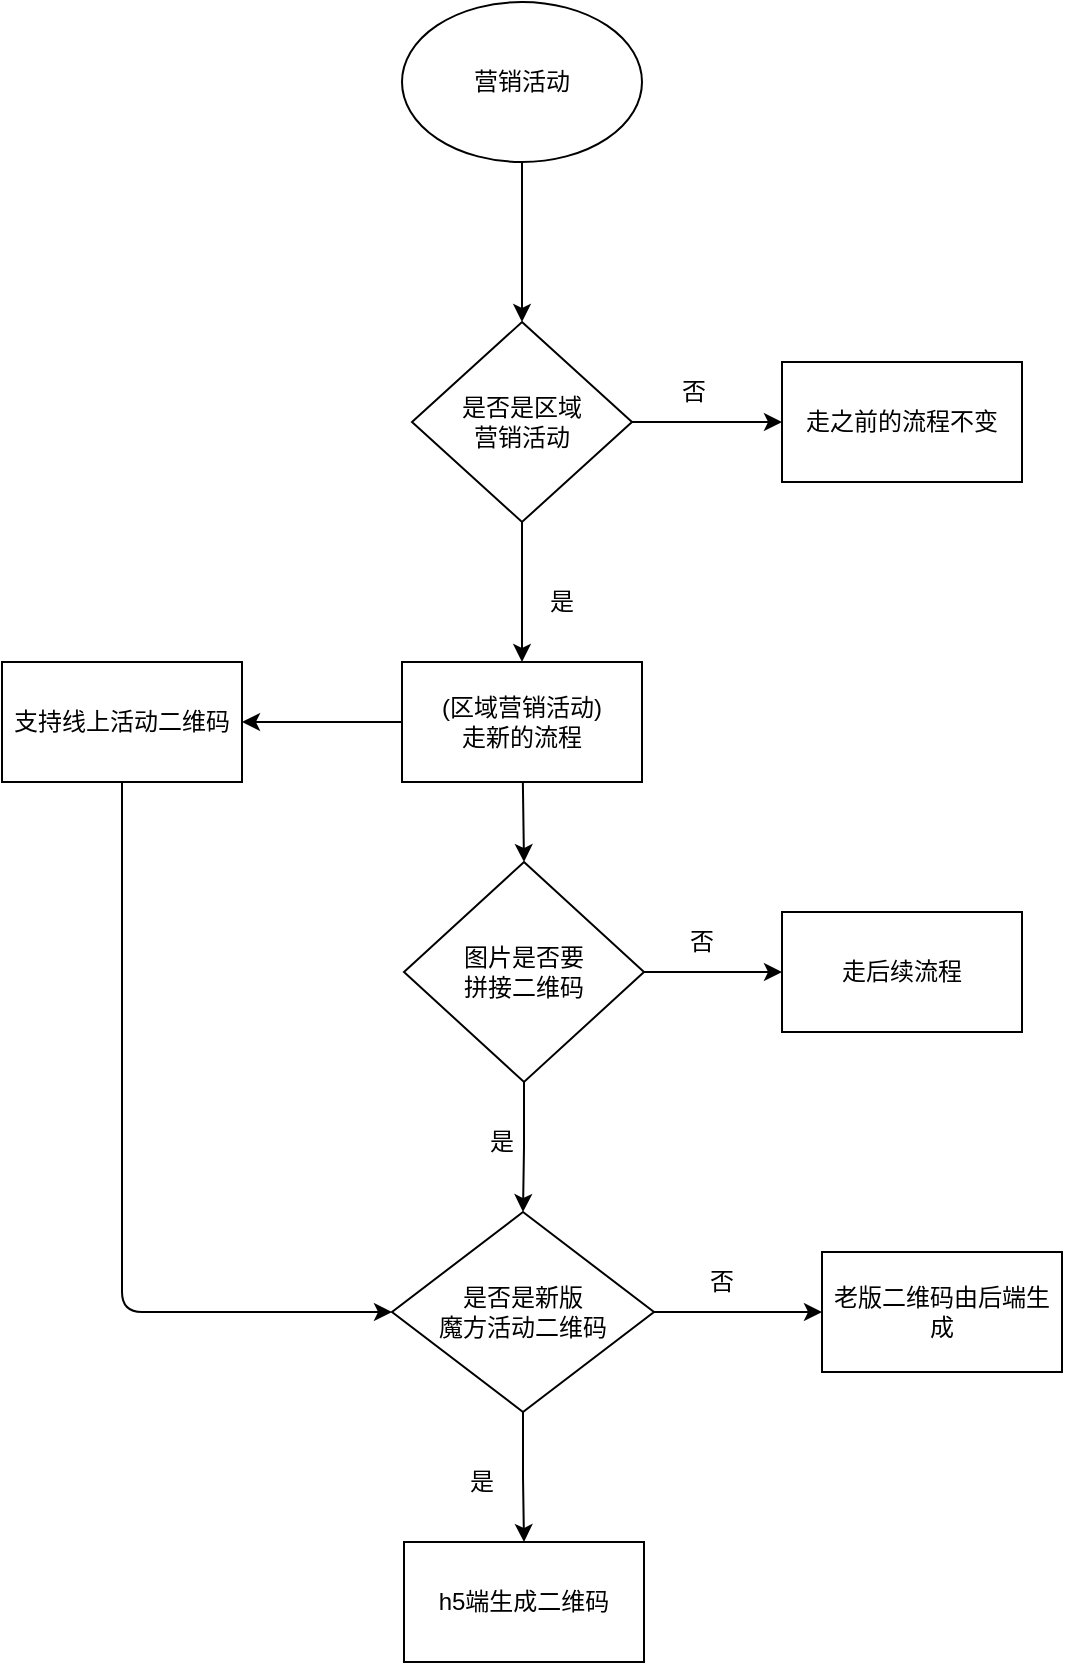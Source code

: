 <mxfile version="13.5.5" type="github"><diagram id="7TEACUKT6dN5PraFluFP" name="Page-1"><mxGraphModel dx="906" dy="625" grid="1" gridSize="10" guides="1" tooltips="1" connect="1" arrows="1" fold="1" page="1" pageScale="1" pageWidth="827" pageHeight="1169" math="0" shadow="0"><root><mxCell id="0"/><mxCell id="1" parent="0"/><mxCell id="HYYEbaJuTDj7GWQ8ZsHX-12" value="" style="edgeStyle=orthogonalEdgeStyle;rounded=0;orthogonalLoop=1;jettySize=auto;html=1;" edge="1" parent="1" source="HYYEbaJuTDj7GWQ8ZsHX-1" target="HYYEbaJuTDj7GWQ8ZsHX-11"><mxGeometry relative="1" as="geometry"/></mxCell><mxCell id="HYYEbaJuTDj7GWQ8ZsHX-1" value="营销活动" style="ellipse;whiteSpace=wrap;html=1;" vertex="1" parent="1"><mxGeometry x="280" y="380" width="120" height="80" as="geometry"/></mxCell><mxCell id="HYYEbaJuTDj7GWQ8ZsHX-7" value="" style="edgeStyle=orthogonalEdgeStyle;rounded=0;orthogonalLoop=1;jettySize=auto;html=1;exitX=1;exitY=0.5;exitDx=0;exitDy=0;" edge="1" parent="1" source="HYYEbaJuTDj7GWQ8ZsHX-11" target="HYYEbaJuTDj7GWQ8ZsHX-6"><mxGeometry relative="1" as="geometry"><mxPoint x="390" y="580" as="sourcePoint"/></mxGeometry></mxCell><mxCell id="HYYEbaJuTDj7GWQ8ZsHX-6" value="走之前的流程不变" style="whiteSpace=wrap;html=1;" vertex="1" parent="1"><mxGeometry x="470" y="560" width="120" height="60" as="geometry"/></mxCell><mxCell id="HYYEbaJuTDj7GWQ8ZsHX-18" value="" style="edgeStyle=orthogonalEdgeStyle;rounded=0;orthogonalLoop=1;jettySize=auto;html=1;" edge="1" parent="1" source="HYYEbaJuTDj7GWQ8ZsHX-11" target="HYYEbaJuTDj7GWQ8ZsHX-17"><mxGeometry relative="1" as="geometry"/></mxCell><mxCell id="HYYEbaJuTDj7GWQ8ZsHX-11" value="是否是区域&lt;br&gt;营销活动" style="rhombus;whiteSpace=wrap;html=1;" vertex="1" parent="1"><mxGeometry x="285" y="540" width="110" height="100" as="geometry"/></mxCell><mxCell id="HYYEbaJuTDj7GWQ8ZsHX-16" value="否" style="text;html=1;strokeColor=none;fillColor=none;align=center;verticalAlign=middle;whiteSpace=wrap;rounded=0;" vertex="1" parent="1"><mxGeometry x="406" y="565" width="40" height="20" as="geometry"/></mxCell><mxCell id="HYYEbaJuTDj7GWQ8ZsHX-23" value="" style="edgeStyle=orthogonalEdgeStyle;rounded=0;orthogonalLoop=1;jettySize=auto;html=1;exitX=0.5;exitY=1;exitDx=0;exitDy=0;" edge="1" parent="1" source="HYYEbaJuTDj7GWQ8ZsHX-30" target="HYYEbaJuTDj7GWQ8ZsHX-22"><mxGeometry relative="1" as="geometry"/></mxCell><mxCell id="HYYEbaJuTDj7GWQ8ZsHX-41" value="" style="edgeStyle=orthogonalEdgeStyle;rounded=0;orthogonalLoop=1;jettySize=auto;html=1;" edge="1" parent="1" source="HYYEbaJuTDj7GWQ8ZsHX-17" target="HYYEbaJuTDj7GWQ8ZsHX-40"><mxGeometry relative="1" as="geometry"/></mxCell><mxCell id="HYYEbaJuTDj7GWQ8ZsHX-17" value="(区域营销活动)&lt;br&gt;走新的流程" style="whiteSpace=wrap;html=1;" vertex="1" parent="1"><mxGeometry x="280" y="710" width="120" height="60" as="geometry"/></mxCell><mxCell id="HYYEbaJuTDj7GWQ8ZsHX-19" value="是" style="text;html=1;strokeColor=none;fillColor=none;align=center;verticalAlign=middle;whiteSpace=wrap;rounded=0;" vertex="1" parent="1"><mxGeometry x="340" y="670" width="40" height="20" as="geometry"/></mxCell><mxCell id="HYYEbaJuTDj7GWQ8ZsHX-25" value="" style="edgeStyle=orthogonalEdgeStyle;rounded=0;orthogonalLoop=1;jettySize=auto;html=1;" edge="1" parent="1" source="HYYEbaJuTDj7GWQ8ZsHX-22" target="HYYEbaJuTDj7GWQ8ZsHX-24"><mxGeometry relative="1" as="geometry"/></mxCell><mxCell id="HYYEbaJuTDj7GWQ8ZsHX-28" value="" style="edgeStyle=orthogonalEdgeStyle;rounded=0;orthogonalLoop=1;jettySize=auto;html=1;" edge="1" parent="1" source="HYYEbaJuTDj7GWQ8ZsHX-22" target="HYYEbaJuTDj7GWQ8ZsHX-27"><mxGeometry relative="1" as="geometry"/></mxCell><mxCell id="HYYEbaJuTDj7GWQ8ZsHX-22" value="是否是新版&lt;br&gt;魔方活动二维码" style="rhombus;whiteSpace=wrap;html=1;" vertex="1" parent="1"><mxGeometry x="275" y="985" width="131" height="100" as="geometry"/></mxCell><mxCell id="HYYEbaJuTDj7GWQ8ZsHX-24" value="老版二维码由后端生成" style="whiteSpace=wrap;html=1;" vertex="1" parent="1"><mxGeometry x="490" y="1005" width="120" height="60" as="geometry"/></mxCell><mxCell id="HYYEbaJuTDj7GWQ8ZsHX-26" value="否" style="text;html=1;strokeColor=none;fillColor=none;align=center;verticalAlign=middle;whiteSpace=wrap;rounded=0;" vertex="1" parent="1"><mxGeometry x="420" y="1010" width="40" height="20" as="geometry"/></mxCell><mxCell id="HYYEbaJuTDj7GWQ8ZsHX-27" value="h5端生成二维码" style="whiteSpace=wrap;html=1;" vertex="1" parent="1"><mxGeometry x="281" y="1150" width="120" height="60" as="geometry"/></mxCell><mxCell id="HYYEbaJuTDj7GWQ8ZsHX-29" value="是" style="text;html=1;strokeColor=none;fillColor=none;align=center;verticalAlign=middle;whiteSpace=wrap;rounded=0;" vertex="1" parent="1"><mxGeometry x="300" y="1110" width="40" height="20" as="geometry"/></mxCell><mxCell id="HYYEbaJuTDj7GWQ8ZsHX-36" value="" style="edgeStyle=orthogonalEdgeStyle;rounded=0;orthogonalLoop=1;jettySize=auto;html=1;" edge="1" parent="1" source="HYYEbaJuTDj7GWQ8ZsHX-30" target="HYYEbaJuTDj7GWQ8ZsHX-35"><mxGeometry relative="1" as="geometry"/></mxCell><mxCell id="HYYEbaJuTDj7GWQ8ZsHX-30" value="图片是否要&lt;br&gt;拼接二维码" style="rhombus;whiteSpace=wrap;html=1;" vertex="1" parent="1"><mxGeometry x="281" y="810" width="120" height="110" as="geometry"/></mxCell><mxCell id="HYYEbaJuTDj7GWQ8ZsHX-32" value="是" style="text;html=1;strokeColor=none;fillColor=none;align=center;verticalAlign=middle;whiteSpace=wrap;rounded=0;" vertex="1" parent="1"><mxGeometry x="310" y="940" width="40" height="20" as="geometry"/></mxCell><mxCell id="HYYEbaJuTDj7GWQ8ZsHX-34" value="" style="endArrow=classic;html=1;entryX=0.5;entryY=0;entryDx=0;entryDy=0;" edge="1" parent="1" source="HYYEbaJuTDj7GWQ8ZsHX-17" target="HYYEbaJuTDj7GWQ8ZsHX-30"><mxGeometry width="50" height="50" relative="1" as="geometry"><mxPoint x="320" y="820" as="sourcePoint"/><mxPoint x="370" y="770" as="targetPoint"/><Array as="points"/></mxGeometry></mxCell><mxCell id="HYYEbaJuTDj7GWQ8ZsHX-35" value="走后续流程" style="whiteSpace=wrap;html=1;" vertex="1" parent="1"><mxGeometry x="470" y="835" width="120" height="60" as="geometry"/></mxCell><mxCell id="HYYEbaJuTDj7GWQ8ZsHX-37" value="否" style="text;html=1;strokeColor=none;fillColor=none;align=center;verticalAlign=middle;whiteSpace=wrap;rounded=0;" vertex="1" parent="1"><mxGeometry x="410" y="840" width="40" height="20" as="geometry"/></mxCell><mxCell id="HYYEbaJuTDj7GWQ8ZsHX-40" value="支持线上活动二维码" style="whiteSpace=wrap;html=1;" vertex="1" parent="1"><mxGeometry x="80" y="710" width="120" height="60" as="geometry"/></mxCell><mxCell id="HYYEbaJuTDj7GWQ8ZsHX-42" value="" style="endArrow=classic;html=1;exitX=0.5;exitY=1;exitDx=0;exitDy=0;entryX=0;entryY=0.5;entryDx=0;entryDy=0;" edge="1" parent="1" source="HYYEbaJuTDj7GWQ8ZsHX-40" target="HYYEbaJuTDj7GWQ8ZsHX-22"><mxGeometry width="50" height="50" relative="1" as="geometry"><mxPoint x="140" y="820" as="sourcePoint"/><mxPoint x="150" y="1140" as="targetPoint"/><Array as="points"><mxPoint x="140" y="1035"/></Array></mxGeometry></mxCell></root></mxGraphModel></diagram></mxfile>